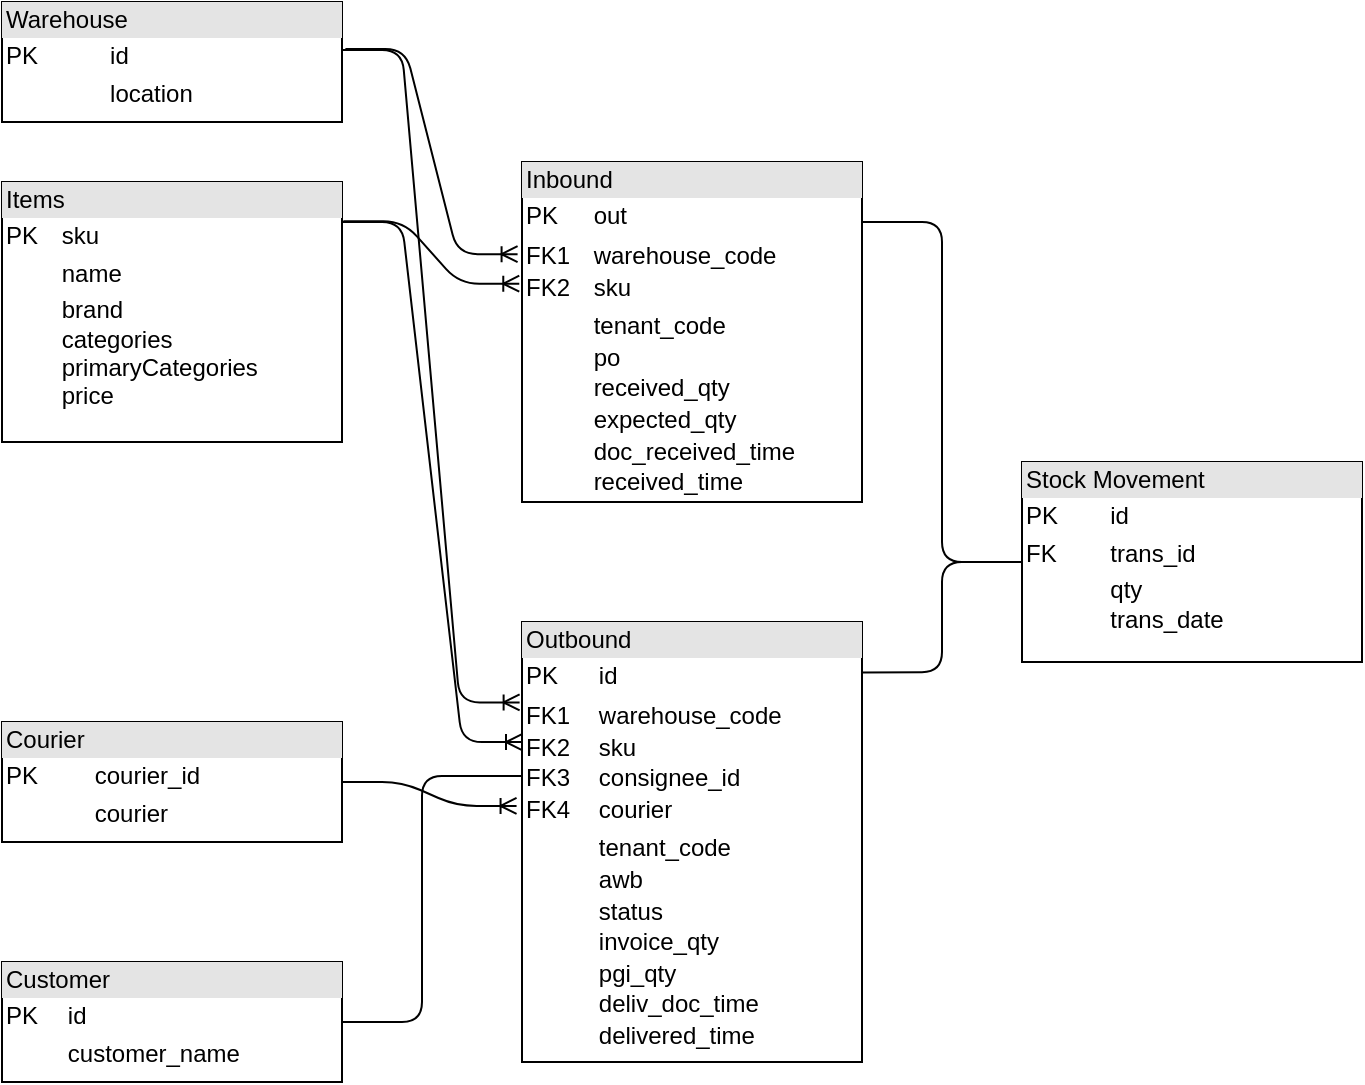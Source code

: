 <mxfile version="14.6.6" type="device" pages="2"><diagram id="C5RBs43oDa-KdzZeNtuy" name="Page-1"><mxGraphModel dx="1038" dy="1786" grid="1" gridSize="10" guides="1" tooltips="1" connect="1" arrows="1" fold="1" page="1" pageScale="1" pageWidth="827" pageHeight="1169" math="0" shadow="0"><root><mxCell id="WIyWlLk6GJQsqaUBKTNV-0"/><mxCell id="WIyWlLk6GJQsqaUBKTNV-1" parent="WIyWlLk6GJQsqaUBKTNV-0"/><mxCell id="BvL77fA3d2UVvq0mnnZL-5" value="&lt;div style=&quot;box-sizing: border-box ; width: 100% ; background: #e4e4e4 ; padding: 2px&quot;&gt;Stock Movement&lt;/div&gt;&lt;table style=&quot;width: 100% ; font-size: 1em&quot; cellpadding=&quot;2&quot; cellspacing=&quot;0&quot;&gt;&lt;tbody&gt;&lt;tr&gt;&lt;td&gt;PK&lt;/td&gt;&lt;td&gt;id&lt;/td&gt;&lt;/tr&gt;&lt;tr&gt;&lt;td&gt;FK&lt;/td&gt;&lt;td&gt;trans_id&lt;/td&gt;&lt;/tr&gt;&lt;tr&gt;&lt;td&gt;&lt;/td&gt;&lt;td&gt;qty&lt;br&gt;trans_date&lt;/td&gt;&lt;/tr&gt;&lt;/tbody&gt;&lt;/table&gt;" style="verticalAlign=top;align=left;overflow=fill;html=1;" vertex="1" parent="WIyWlLk6GJQsqaUBKTNV-1"><mxGeometry x="540" y="-600" width="170" height="100" as="geometry"/></mxCell><mxCell id="S3jgV6Ei2lLKT7XRI14Z-12" value="&lt;div style=&quot;box-sizing: border-box ; width: 100% ; background: #e4e4e4 ; padding: 2px&quot;&gt;Inbound&lt;/div&gt;&lt;table style=&quot;width: 100% ; font-size: 1em&quot; cellpadding=&quot;2&quot; cellspacing=&quot;0&quot;&gt;&lt;tbody style=&quot;line-height: 130%&quot;&gt;&lt;tr&gt;&lt;td&gt;PK&lt;/td&gt;&lt;td&gt;out&lt;/td&gt;&lt;/tr&gt;&lt;tr&gt;&lt;td&gt;&lt;div&gt;&lt;span style=&quot;font-size: 1em&quot;&gt;FK1&lt;/span&gt;&lt;/div&gt;&lt;div&gt;FK2&lt;/div&gt;&lt;/td&gt;&lt;td&gt;&lt;div&gt;&lt;span style=&quot;font-size: 1em&quot;&gt;warehouse_code&lt;/span&gt;&lt;/div&gt;&lt;div&gt;&lt;span style=&quot;font-size: 1em&quot;&gt;sku&lt;/span&gt;&lt;/div&gt;&lt;/td&gt;&lt;/tr&gt;&lt;tr&gt;&lt;td&gt;&lt;br&gt;&lt;/td&gt;&lt;td&gt;tenant_code&lt;br&gt;po&lt;br&gt;received_qty&lt;br&gt;expected_qty&lt;br&gt;doc_received_time&lt;br&gt;received_time&lt;/td&gt;&lt;/tr&gt;&lt;/tbody&gt;&lt;/table&gt;" style="verticalAlign=top;align=left;overflow=fill;html=1;" vertex="1" parent="WIyWlLk6GJQsqaUBKTNV-1"><mxGeometry x="290" y="-750" width="170" height="170" as="geometry"/></mxCell><mxCell id="S3jgV6Ei2lLKT7XRI14Z-19" value="&lt;div style=&quot;box-sizing: border-box ; width: 100% ; background: #e4e4e4 ; padding: 2px&quot;&gt;Outbound&lt;/div&gt;&lt;table style=&quot;width: 100% ; font-size: 1em&quot; cellpadding=&quot;2&quot; cellspacing=&quot;0&quot;&gt;&lt;tbody style=&quot;line-height: 130%&quot;&gt;&lt;tr&gt;&lt;td&gt;PK&lt;/td&gt;&lt;td&gt;id&lt;/td&gt;&lt;/tr&gt;&lt;tr&gt;&lt;td&gt;&lt;div&gt;&lt;span style=&quot;font-size: 1em&quot;&gt;FK1&lt;/span&gt;&lt;/div&gt;&lt;div&gt;FK2&lt;/div&gt;&lt;div&gt;FK3&lt;/div&gt;&lt;div&gt;FK4&lt;/div&gt;&lt;/td&gt;&lt;td&gt;&lt;div&gt;&lt;span style=&quot;font-size: 1em&quot;&gt;warehouse_code&lt;/span&gt;&lt;/div&gt;&lt;div&gt;&lt;span style=&quot;font-size: 1em&quot;&gt;sku&lt;/span&gt;&lt;/div&gt;&lt;div&gt;&lt;span style=&quot;font-size: 1em&quot;&gt;consignee_id&lt;/span&gt;&lt;/div&gt;&lt;div&gt;&lt;span style=&quot;font-size: 1em&quot;&gt;courier&lt;/span&gt;&lt;/div&gt;&lt;/td&gt;&lt;/tr&gt;&lt;tr&gt;&lt;td&gt;&lt;br&gt;&lt;/td&gt;&lt;td&gt;tenant_code&lt;br&gt;awb&lt;br&gt;status&lt;br&gt;invoice_qty&lt;br&gt;pgi_qty&lt;br&gt;deliv_doc_time&lt;br&gt;delivered_time&lt;br&gt;&lt;/td&gt;&lt;/tr&gt;&lt;/tbody&gt;&lt;/table&gt;" style="verticalAlign=top;align=left;overflow=fill;html=1;" vertex="1" parent="WIyWlLk6GJQsqaUBKTNV-1"><mxGeometry x="290" y="-520" width="170" height="220" as="geometry"/></mxCell><mxCell id="S3jgV6Ei2lLKT7XRI14Z-20" value="&lt;div style=&quot;box-sizing: border-box ; width: 100% ; background: #e4e4e4 ; padding: 2px&quot;&gt;Items&lt;/div&gt;&lt;table style=&quot;width: 100% ; font-size: 1em&quot; cellpadding=&quot;2&quot; cellspacing=&quot;0&quot;&gt;&lt;tbody&gt;&lt;tr&gt;&lt;td&gt;PK&lt;/td&gt;&lt;td&gt;sku&lt;/td&gt;&lt;/tr&gt;&lt;tr&gt;&lt;td&gt;&lt;br&gt;&lt;/td&gt;&lt;td&gt;name&lt;/td&gt;&lt;/tr&gt;&lt;tr&gt;&lt;td&gt;&lt;/td&gt;&lt;td&gt;brand&lt;br&gt;categories&lt;br&gt;primaryCategories&lt;br&gt;price&lt;/td&gt;&lt;/tr&gt;&lt;/tbody&gt;&lt;/table&gt;" style="verticalAlign=top;align=left;overflow=fill;html=1;" vertex="1" parent="WIyWlLk6GJQsqaUBKTNV-1"><mxGeometry x="30" y="-740" width="170" height="130" as="geometry"/></mxCell><mxCell id="S3jgV6Ei2lLKT7XRI14Z-21" value="&lt;div style=&quot;box-sizing: border-box ; width: 100% ; background: #e4e4e4 ; padding: 2px&quot;&gt;Warehouse&lt;/div&gt;&lt;table style=&quot;width: 100% ; font-size: 1em&quot; cellpadding=&quot;2&quot; cellspacing=&quot;0&quot;&gt;&lt;tbody&gt;&lt;tr&gt;&lt;td&gt;PK&lt;/td&gt;&lt;td&gt;id&lt;/td&gt;&lt;/tr&gt;&lt;tr&gt;&lt;td&gt;&lt;br&gt;&lt;/td&gt;&lt;td&gt;location&lt;/td&gt;&lt;/tr&gt;&lt;tr&gt;&lt;td&gt;&lt;/td&gt;&lt;td&gt;&lt;br&gt;&lt;/td&gt;&lt;/tr&gt;&lt;/tbody&gt;&lt;/table&gt;" style="verticalAlign=top;align=left;overflow=fill;html=1;" vertex="1" parent="WIyWlLk6GJQsqaUBKTNV-1"><mxGeometry x="30" y="-830" width="170" height="60" as="geometry"/></mxCell><mxCell id="S3jgV6Ei2lLKT7XRI14Z-22" value="&lt;div style=&quot;box-sizing: border-box ; width: 100% ; background: #e4e4e4 ; padding: 2px&quot;&gt;Customer&lt;/div&gt;&lt;table style=&quot;width: 100% ; font-size: 1em&quot; cellpadding=&quot;2&quot; cellspacing=&quot;0&quot;&gt;&lt;tbody&gt;&lt;tr&gt;&lt;td&gt;PK&lt;/td&gt;&lt;td&gt;id&lt;/td&gt;&lt;/tr&gt;&lt;tr&gt;&lt;td&gt;&lt;br&gt;&lt;/td&gt;&lt;td&gt;customer_name&lt;/td&gt;&lt;/tr&gt;&lt;tr&gt;&lt;td&gt;&lt;/td&gt;&lt;td&gt;&lt;br&gt;&lt;/td&gt;&lt;/tr&gt;&lt;/tbody&gt;&lt;/table&gt;" style="verticalAlign=top;align=left;overflow=fill;html=1;" vertex="1" parent="WIyWlLk6GJQsqaUBKTNV-1"><mxGeometry x="30" y="-350" width="170" height="60" as="geometry"/></mxCell><mxCell id="S3jgV6Ei2lLKT7XRI14Z-23" value="&lt;div style=&quot;box-sizing: border-box ; width: 100% ; background: #e4e4e4 ; padding: 2px&quot;&gt;Courier&lt;/div&gt;&lt;table style=&quot;width: 100% ; font-size: 1em&quot; cellpadding=&quot;2&quot; cellspacing=&quot;0&quot;&gt;&lt;tbody&gt;&lt;tr&gt;&lt;td&gt;PK&lt;/td&gt;&lt;td&gt;courier_id&lt;/td&gt;&lt;/tr&gt;&lt;tr&gt;&lt;td&gt;&lt;br&gt;&lt;/td&gt;&lt;td&gt;courier&lt;/td&gt;&lt;/tr&gt;&lt;tr&gt;&lt;td&gt;&lt;/td&gt;&lt;td&gt;&lt;br&gt;&lt;/td&gt;&lt;/tr&gt;&lt;/tbody&gt;&lt;/table&gt;" style="verticalAlign=top;align=left;overflow=fill;html=1;" vertex="1" parent="WIyWlLk6GJQsqaUBKTNV-1"><mxGeometry x="30" y="-470" width="170" height="60" as="geometry"/></mxCell><mxCell id="S3jgV6Ei2lLKT7XRI14Z-24" value="" style="endArrow=none;html=1;exitX=0;exitY=0.5;exitDx=0;exitDy=0;" edge="1" parent="WIyWlLk6GJQsqaUBKTNV-1" source="BvL77fA3d2UVvq0mnnZL-5"><mxGeometry width="50" height="50" relative="1" as="geometry"><mxPoint x="540" y="-555" as="sourcePoint"/><mxPoint x="460" y="-720" as="targetPoint"/><Array as="points"><mxPoint x="500" y="-550"/><mxPoint x="500" y="-720"/></Array></mxGeometry></mxCell><mxCell id="S3jgV6Ei2lLKT7XRI14Z-26" value="" style="endArrow=none;html=1;exitX=0.998;exitY=0.115;exitDx=0;exitDy=0;entryX=0;entryY=0.5;entryDx=0;entryDy=0;exitPerimeter=0;" edge="1" parent="WIyWlLk6GJQsqaUBKTNV-1" source="S3jgV6Ei2lLKT7XRI14Z-19" target="BvL77fA3d2UVvq0mnnZL-5"><mxGeometry width="50" height="50" relative="1" as="geometry"><mxPoint x="680" y="-300" as="sourcePoint"/><mxPoint x="600" y="-470" as="targetPoint"/><Array as="points"><mxPoint x="500" y="-495"/><mxPoint x="500" y="-550"/></Array></mxGeometry></mxCell><mxCell id="S3jgV6Ei2lLKT7XRI14Z-30" value="" style="edgeStyle=entityRelationEdgeStyle;fontSize=12;html=1;endArrow=ERoneToMany;entryX=-0.008;entryY=0.358;entryDx=0;entryDy=0;entryPerimeter=0;exitX=1.004;exitY=0.151;exitDx=0;exitDy=0;exitPerimeter=0;" edge="1" parent="WIyWlLk6GJQsqaUBKTNV-1" source="S3jgV6Ei2lLKT7XRI14Z-20" target="S3jgV6Ei2lLKT7XRI14Z-12"><mxGeometry width="100" height="100" relative="1" as="geometry"><mxPoint x="210" y="-720" as="sourcePoint"/><mxPoint x="280" y="-690" as="targetPoint"/></mxGeometry></mxCell><mxCell id="S3jgV6Ei2lLKT7XRI14Z-31" value="" style="edgeStyle=entityRelationEdgeStyle;fontSize=12;html=1;endArrow=ERoneToMany;entryX=0;entryY=0.273;entryDx=0;entryDy=0;entryPerimeter=0;" edge="1" parent="WIyWlLk6GJQsqaUBKTNV-1" target="S3jgV6Ei2lLKT7XRI14Z-19"><mxGeometry width="100" height="100" relative="1" as="geometry"><mxPoint x="200" y="-720" as="sourcePoint"/><mxPoint x="270" y="-470" as="targetPoint"/></mxGeometry></mxCell><mxCell id="S3jgV6Ei2lLKT7XRI14Z-32" value="" style="edgeStyle=entityRelationEdgeStyle;fontSize=12;html=1;endArrow=ERoneToMany;entryX=-0.007;entryY=0.21;entryDx=0;entryDy=0;entryPerimeter=0;" edge="1" parent="WIyWlLk6GJQsqaUBKTNV-1"><mxGeometry width="100" height="100" relative="1" as="geometry"><mxPoint x="200" y="-806" as="sourcePoint"/><mxPoint x="288.81" y="-479.8" as="targetPoint"/></mxGeometry></mxCell><mxCell id="S3jgV6Ei2lLKT7XRI14Z-33" value="" style="edgeStyle=entityRelationEdgeStyle;fontSize=12;html=1;endArrow=ERoneToMany;entryX=-0.013;entryY=0.271;entryDx=0;entryDy=0;entryPerimeter=0;exitX=1.01;exitY=0.391;exitDx=0;exitDy=0;exitPerimeter=0;" edge="1" parent="WIyWlLk6GJQsqaUBKTNV-1" source="S3jgV6Ei2lLKT7XRI14Z-21" target="S3jgV6Ei2lLKT7XRI14Z-12"><mxGeometry width="100" height="100" relative="1" as="geometry"><mxPoint x="200" y="-650" as="sourcePoint"/><mxPoint x="290" y="-560" as="targetPoint"/></mxGeometry></mxCell><mxCell id="S3jgV6Ei2lLKT7XRI14Z-34" value="" style="edgeStyle=entityRelationEdgeStyle;fontSize=12;html=1;endArrow=ERoneToMany;exitX=1;exitY=0.5;exitDx=0;exitDy=0;entryX=-0.016;entryY=0.418;entryDx=0;entryDy=0;entryPerimeter=0;" edge="1" parent="WIyWlLk6GJQsqaUBKTNV-1" source="S3jgV6Ei2lLKT7XRI14Z-23" target="S3jgV6Ei2lLKT7XRI14Z-19"><mxGeometry width="100" height="100" relative="1" as="geometry"><mxPoint x="220" y="-410" as="sourcePoint"/><mxPoint x="310" y="-320" as="targetPoint"/></mxGeometry></mxCell><mxCell id="S3jgV6Ei2lLKT7XRI14Z-35" value="" style="endArrow=none;html=1;exitX=1;exitY=0.5;exitDx=0;exitDy=0;entryX=-0.002;entryY=0.35;entryDx=0;entryDy=0;entryPerimeter=0;" edge="1" parent="WIyWlLk6GJQsqaUBKTNV-1" source="S3jgV6Ei2lLKT7XRI14Z-22" target="S3jgV6Ei2lLKT7XRI14Z-19"><mxGeometry width="50" height="50" relative="1" as="geometry"><mxPoint x="209.66" y="-314.7" as="sourcePoint"/><mxPoint x="290" y="-370" as="targetPoint"/><Array as="points"><mxPoint x="240" y="-320"/><mxPoint x="240" y="-443"/></Array></mxGeometry></mxCell></root></mxGraphModel></diagram><diagram id="V5WVxmVF0mLxJP97ailO" name="Page-2"><mxGraphModel dx="1038" dy="617" grid="1" gridSize="10" guides="1" tooltips="1" connect="1" arrows="1" fold="1" page="1" pageScale="1" pageWidth="850" pageHeight="1100" math="0" shadow="0"><root><mxCell id="9_GDUwJ2MWTqBeLQuBKB-0"/><mxCell id="9_GDUwJ2MWTqBeLQuBKB-1" parent="9_GDUwJ2MWTqBeLQuBKB-0"/><mxCell id="9_GDUwJ2MWTqBeLQuBKB-24" style="edgeStyle=orthogonalEdgeStyle;rounded=0;orthogonalLoop=1;jettySize=auto;html=1;entryX=0.5;entryY=0;entryDx=0;entryDy=0;" edge="1" parent="9_GDUwJ2MWTqBeLQuBKB-1" source="9_GDUwJ2MWTqBeLQuBKB-2" target="9_GDUwJ2MWTqBeLQuBKB-7"><mxGeometry relative="1" as="geometry"/></mxCell><mxCell id="9_GDUwJ2MWTqBeLQuBKB-2" value="Start" style="ellipse;whiteSpace=wrap;html=1;" vertex="1" parent="9_GDUwJ2MWTqBeLQuBKB-1"><mxGeometry x="90" y="190" width="80" height="50" as="geometry"/></mxCell><mxCell id="9_GDUwJ2MWTqBeLQuBKB-26" style="edgeStyle=orthogonalEdgeStyle;rounded=0;orthogonalLoop=1;jettySize=auto;html=1;entryX=0.5;entryY=0;entryDx=0;entryDy=0;" edge="1" parent="9_GDUwJ2MWTqBeLQuBKB-1" source="9_GDUwJ2MWTqBeLQuBKB-5" target="9_GDUwJ2MWTqBeLQuBKB-22"><mxGeometry relative="1" as="geometry"/></mxCell><mxCell id="9_GDUwJ2MWTqBeLQuBKB-5" value="Web application" style="rounded=0;whiteSpace=wrap;html=1;" vertex="1" parent="9_GDUwJ2MWTqBeLQuBKB-1"><mxGeometry x="80" y="350" width="100" height="50" as="geometry"/></mxCell><mxCell id="9_GDUwJ2MWTqBeLQuBKB-25" style="edgeStyle=orthogonalEdgeStyle;rounded=0;orthogonalLoop=1;jettySize=auto;html=1;entryX=0.5;entryY=0;entryDx=0;entryDy=0;" edge="1" parent="9_GDUwJ2MWTqBeLQuBKB-1" source="9_GDUwJ2MWTqBeLQuBKB-7" target="9_GDUwJ2MWTqBeLQuBKB-5"><mxGeometry relative="1" as="geometry"/></mxCell><mxCell id="9_GDUwJ2MWTqBeLQuBKB-7" value="Input data" style="shape=parallelogram;perimeter=parallelogramPerimeter;whiteSpace=wrap;html=1;fixedSize=1;" vertex="1" parent="9_GDUwJ2MWTqBeLQuBKB-1"><mxGeometry x="80" y="270" width="100" height="50" as="geometry"/></mxCell><mxCell id="9_GDUwJ2MWTqBeLQuBKB-29" style="edgeStyle=orthogonalEdgeStyle;rounded=0;orthogonalLoop=1;jettySize=auto;html=1;entryX=0;entryY=0.5;entryDx=0;entryDy=0;" edge="1" parent="9_GDUwJ2MWTqBeLQuBKB-1" source="9_GDUwJ2MWTqBeLQuBKB-8" target="9_GDUwJ2MWTqBeLQuBKB-12"><mxGeometry relative="1" as="geometry"/></mxCell><mxCell id="9_GDUwJ2MWTqBeLQuBKB-39" style="edgeStyle=orthogonalEdgeStyle;rounded=0;orthogonalLoop=1;jettySize=auto;html=1;entryX=0.5;entryY=0;entryDx=0;entryDy=0;" edge="1" parent="9_GDUwJ2MWTqBeLQuBKB-1" source="9_GDUwJ2MWTqBeLQuBKB-8" target="9_GDUwJ2MWTqBeLQuBKB-38"><mxGeometry relative="1" as="geometry"/></mxCell><mxCell id="9_GDUwJ2MWTqBeLQuBKB-8" value="" style="rhombus;whiteSpace=wrap;html=1;" vertex="1" parent="9_GDUwJ2MWTqBeLQuBKB-1"><mxGeometry x="112.5" y="632.5" width="35" height="35" as="geometry"/></mxCell><mxCell id="9_GDUwJ2MWTqBeLQuBKB-31" style="edgeStyle=orthogonalEdgeStyle;rounded=0;orthogonalLoop=1;jettySize=auto;html=1;entryX=0.5;entryY=1;entryDx=0;entryDy=0;" edge="1" parent="9_GDUwJ2MWTqBeLQuBKB-1" source="9_GDUwJ2MWTqBeLQuBKB-12" target="9_GDUwJ2MWTqBeLQuBKB-30"><mxGeometry relative="1" as="geometry"/></mxCell><mxCell id="9_GDUwJ2MWTqBeLQuBKB-36" style="edgeStyle=orthogonalEdgeStyle;rounded=0;orthogonalLoop=1;jettySize=auto;html=1;entryX=0;entryY=0.5;entryDx=0;entryDy=0;" edge="1" parent="9_GDUwJ2MWTqBeLQuBKB-1" source="9_GDUwJ2MWTqBeLQuBKB-12" target="9_GDUwJ2MWTqBeLQuBKB-35"><mxGeometry relative="1" as="geometry"/></mxCell><mxCell id="9_GDUwJ2MWTqBeLQuBKB-12" value="" style="rhombus;whiteSpace=wrap;html=1;" vertex="1" parent="9_GDUwJ2MWTqBeLQuBKB-1"><mxGeometry x="292.5" y="632.5" width="35" height="35" as="geometry"/></mxCell><mxCell id="9_GDUwJ2MWTqBeLQuBKB-13" value="Do web application optimization needed?" style="text;html=1;strokeColor=none;fillColor=none;align=center;verticalAlign=middle;whiteSpace=wrap;rounded=0;" vertex="1" parent="9_GDUwJ2MWTqBeLQuBKB-1"><mxGeometry x="245.5" y="600" width="129" height="20" as="geometry"/></mxCell><mxCell id="9_GDUwJ2MWTqBeLQuBKB-27" style="edgeStyle=orthogonalEdgeStyle;rounded=0;orthogonalLoop=1;jettySize=auto;html=1;entryX=0.5;entryY=0;entryDx=0;entryDy=0;" edge="1" parent="9_GDUwJ2MWTqBeLQuBKB-1" source="9_GDUwJ2MWTqBeLQuBKB-22" target="9_GDUwJ2MWTqBeLQuBKB-23"><mxGeometry relative="1" as="geometry"/></mxCell><mxCell id="9_GDUwJ2MWTqBeLQuBKB-22" value="Initial&lt;br&gt;clean data" style="shape=parallelogram;perimeter=parallelogramPerimeter;whiteSpace=wrap;html=1;fixedSize=1;" vertex="1" parent="9_GDUwJ2MWTqBeLQuBKB-1"><mxGeometry x="80" y="430" width="100" height="50" as="geometry"/></mxCell><mxCell id="9_GDUwJ2MWTqBeLQuBKB-28" style="edgeStyle=orthogonalEdgeStyle;rounded=0;orthogonalLoop=1;jettySize=auto;html=1;entryX=0.5;entryY=0;entryDx=0;entryDy=0;" edge="1" parent="9_GDUwJ2MWTqBeLQuBKB-1" source="9_GDUwJ2MWTqBeLQuBKB-23" target="9_GDUwJ2MWTqBeLQuBKB-8"><mxGeometry relative="1" as="geometry"/></mxCell><mxCell id="9_GDUwJ2MWTqBeLQuBKB-23" value="Database&lt;br&gt;server" style="rounded=0;whiteSpace=wrap;html=1;" vertex="1" parent="9_GDUwJ2MWTqBeLQuBKB-1"><mxGeometry x="80" y="520" width="100" height="50" as="geometry"/></mxCell><mxCell id="9_GDUwJ2MWTqBeLQuBKB-9" value="Need more cleaning or modification?&amp;nbsp;" style="text;html=1;strokeColor=none;fillColor=none;align=center;verticalAlign=middle;whiteSpace=wrap;rounded=0;" vertex="1" parent="9_GDUwJ2MWTqBeLQuBKB-1"><mxGeometry x="68.5" y="600" width="129" height="20" as="geometry"/></mxCell><mxCell id="9_GDUwJ2MWTqBeLQuBKB-32" style="edgeStyle=orthogonalEdgeStyle;rounded=0;orthogonalLoop=1;jettySize=auto;html=1;entryX=1;entryY=0.5;entryDx=0;entryDy=0;" edge="1" parent="9_GDUwJ2MWTqBeLQuBKB-1" source="9_GDUwJ2MWTqBeLQuBKB-30" target="9_GDUwJ2MWTqBeLQuBKB-5"><mxGeometry relative="1" as="geometry"/></mxCell><mxCell id="9_GDUwJ2MWTqBeLQuBKB-30" value="Optimization" style="rounded=0;whiteSpace=wrap;html=1;" vertex="1" parent="9_GDUwJ2MWTqBeLQuBKB-1"><mxGeometry x="260" y="350" width="100" height="50" as="geometry"/></mxCell><mxCell id="9_GDUwJ2MWTqBeLQuBKB-33" value="Yes" style="text;html=1;strokeColor=none;fillColor=none;align=center;verticalAlign=middle;whiteSpace=wrap;rounded=0;" vertex="1" parent="9_GDUwJ2MWTqBeLQuBKB-1"><mxGeometry x="176" y="632.5" width="40" height="20" as="geometry"/></mxCell><mxCell id="9_GDUwJ2MWTqBeLQuBKB-34" value="Yes" style="text;html=1;strokeColor=none;fillColor=none;align=center;verticalAlign=middle;whiteSpace=wrap;rounded=0;" vertex="1" parent="9_GDUwJ2MWTqBeLQuBKB-1"><mxGeometry x="270" y="550" width="40" height="20" as="geometry"/></mxCell><mxCell id="9_GDUwJ2MWTqBeLQuBKB-44" style="edgeStyle=orthogonalEdgeStyle;rounded=0;orthogonalLoop=1;jettySize=auto;html=1;entryX=0;entryY=0.5;entryDx=0;entryDy=0;" edge="1" parent="9_GDUwJ2MWTqBeLQuBKB-1" source="9_GDUwJ2MWTqBeLQuBKB-35" target="9_GDUwJ2MWTqBeLQuBKB-43"><mxGeometry relative="1" as="geometry"/></mxCell><mxCell id="9_GDUwJ2MWTqBeLQuBKB-35" value="Import data" style="rounded=0;whiteSpace=wrap;html=1;" vertex="1" parent="9_GDUwJ2MWTqBeLQuBKB-1"><mxGeometry x="390" y="625" width="100" height="50" as="geometry"/></mxCell><mxCell id="9_GDUwJ2MWTqBeLQuBKB-37" value="No" style="text;html=1;strokeColor=none;fillColor=none;align=center;verticalAlign=middle;whiteSpace=wrap;rounded=0;" vertex="1" parent="9_GDUwJ2MWTqBeLQuBKB-1"><mxGeometry x="327.5" y="632.5" width="40" height="20" as="geometry"/></mxCell><mxCell id="9_GDUwJ2MWTqBeLQuBKB-38" value="Clean&lt;br&gt;SQL data" style="shape=parallelogram;perimeter=parallelogramPerimeter;whiteSpace=wrap;html=1;fixedSize=1;" vertex="1" parent="9_GDUwJ2MWTqBeLQuBKB-1"><mxGeometry x="80" y="730" width="100" height="50" as="geometry"/></mxCell><mxCell id="9_GDUwJ2MWTqBeLQuBKB-40" value="No" style="text;html=1;strokeColor=none;fillColor=none;align=center;verticalAlign=middle;whiteSpace=wrap;rounded=0;" vertex="1" parent="9_GDUwJ2MWTqBeLQuBKB-1"><mxGeometry x="90" y="675" width="40" height="20" as="geometry"/></mxCell><mxCell id="9_GDUwJ2MWTqBeLQuBKB-46" style="edgeStyle=orthogonalEdgeStyle;rounded=0;orthogonalLoop=1;jettySize=auto;html=1;entryX=0;entryY=0.5;entryDx=0;entryDy=0;" edge="1" parent="9_GDUwJ2MWTqBeLQuBKB-1" source="9_GDUwJ2MWTqBeLQuBKB-43" target="9_GDUwJ2MWTqBeLQuBKB-45"><mxGeometry relative="1" as="geometry"/></mxCell><mxCell id="9_GDUwJ2MWTqBeLQuBKB-43" value="Manual data modification" style="rounded=0;whiteSpace=wrap;html=1;" vertex="1" parent="9_GDUwJ2MWTqBeLQuBKB-1"><mxGeometry x="530" y="625" width="100" height="50" as="geometry"/></mxCell><mxCell id="9_GDUwJ2MWTqBeLQuBKB-48" style="edgeStyle=orthogonalEdgeStyle;rounded=0;orthogonalLoop=1;jettySize=auto;html=1;entryX=0.5;entryY=0;entryDx=0;entryDy=0;" edge="1" parent="9_GDUwJ2MWTqBeLQuBKB-1" source="9_GDUwJ2MWTqBeLQuBKB-45" target="9_GDUwJ2MWTqBeLQuBKB-47"><mxGeometry relative="1" as="geometry"/></mxCell><mxCell id="9_GDUwJ2MWTqBeLQuBKB-45" value="Export cleaned data" style="rounded=0;whiteSpace=wrap;html=1;" vertex="1" parent="9_GDUwJ2MWTqBeLQuBKB-1"><mxGeometry x="670" y="625" width="100" height="50" as="geometry"/></mxCell><mxCell id="9_GDUwJ2MWTqBeLQuBKB-51" style="edgeStyle=orthogonalEdgeStyle;rounded=0;orthogonalLoop=1;jettySize=auto;html=1;entryX=0.5;entryY=0;entryDx=0;entryDy=0;" edge="1" parent="9_GDUwJ2MWTqBeLQuBKB-1" source="9_GDUwJ2MWTqBeLQuBKB-47" target="9_GDUwJ2MWTqBeLQuBKB-49"><mxGeometry relative="1" as="geometry"/></mxCell><mxCell id="9_GDUwJ2MWTqBeLQuBKB-47" value="Clean data&lt;br&gt;as csv or&lt;br&gt;excel" style="shape=parallelogram;perimeter=parallelogramPerimeter;whiteSpace=wrap;html=1;fixedSize=1;" vertex="1" parent="9_GDUwJ2MWTqBeLQuBKB-1"><mxGeometry x="670" y="730" width="100" height="50" as="geometry"/></mxCell><mxCell id="9_GDUwJ2MWTqBeLQuBKB-54" style="edgeStyle=orthogonalEdgeStyle;rounded=0;orthogonalLoop=1;jettySize=auto;html=1;entryX=0.5;entryY=0;entryDx=0;entryDy=0;" edge="1" parent="9_GDUwJ2MWTqBeLQuBKB-1" source="9_GDUwJ2MWTqBeLQuBKB-49" target="9_GDUwJ2MWTqBeLQuBKB-53"><mxGeometry relative="1" as="geometry"/></mxCell><mxCell id="9_GDUwJ2MWTqBeLQuBKB-49" value="Tableau analytics" style="rounded=0;whiteSpace=wrap;html=1;" vertex="1" parent="9_GDUwJ2MWTqBeLQuBKB-1"><mxGeometry x="670" y="840" width="100" height="50" as="geometry"/></mxCell><mxCell id="9_GDUwJ2MWTqBeLQuBKB-50" value="" style="endArrow=none;html=1;entryX=0.5;entryY=1;entryDx=0;entryDy=0;" edge="1" parent="9_GDUwJ2MWTqBeLQuBKB-1" target="9_GDUwJ2MWTqBeLQuBKB-38"><mxGeometry width="50" height="50" relative="1" as="geometry"><mxPoint x="130" y="800" as="sourcePoint"/><mxPoint x="190" y="810" as="targetPoint"/></mxGeometry></mxCell><mxCell id="9_GDUwJ2MWTqBeLQuBKB-52" value="" style="endArrow=none;html=1;" edge="1" parent="9_GDUwJ2MWTqBeLQuBKB-1"><mxGeometry width="50" height="50" relative="1" as="geometry"><mxPoint x="130" y="800" as="sourcePoint"/><mxPoint x="720" y="800" as="targetPoint"/></mxGeometry></mxCell><mxCell id="9_GDUwJ2MWTqBeLQuBKB-53" value="End" style="ellipse;whiteSpace=wrap;html=1;" vertex="1" parent="9_GDUwJ2MWTqBeLQuBKB-1"><mxGeometry x="680" y="920" width="80" height="50" as="geometry"/></mxCell></root></mxGraphModel></diagram></mxfile>
